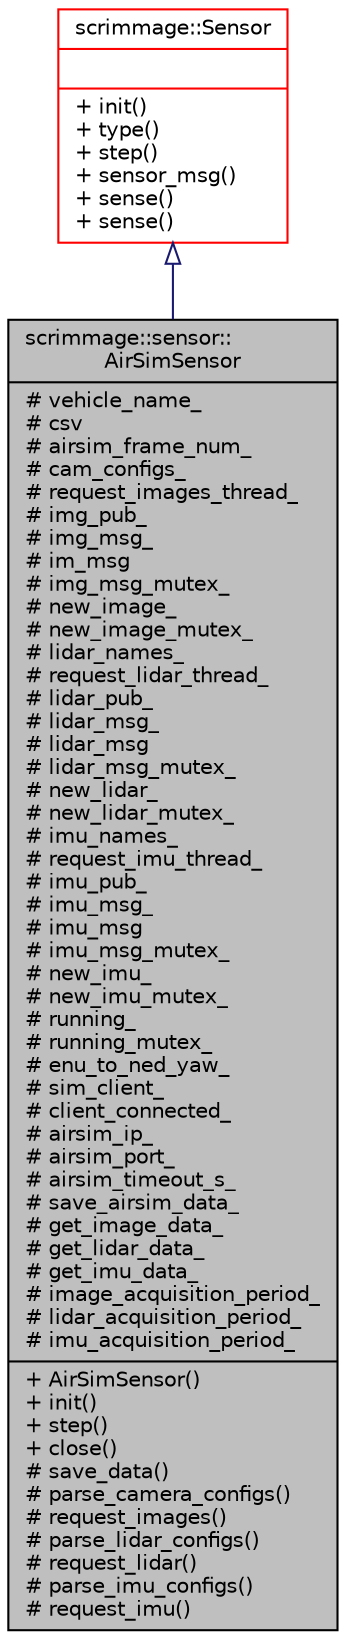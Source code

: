 digraph "scrimmage::sensor::AirSimSensor"
{
 // LATEX_PDF_SIZE
  edge [fontname="Helvetica",fontsize="10",labelfontname="Helvetica",labelfontsize="10"];
  node [fontname="Helvetica",fontsize="10",shape=record];
  Node1 [label="{scrimmage::sensor::\lAirSimSensor\n|# vehicle_name_\l# csv\l# airsim_frame_num_\l# cam_configs_\l# request_images_thread_\l# img_pub_\l# img_msg_\l# im_msg\l# img_msg_mutex_\l# new_image_\l# new_image_mutex_\l# lidar_names_\l# request_lidar_thread_\l# lidar_pub_\l# lidar_msg_\l# lidar_msg\l# lidar_msg_mutex_\l# new_lidar_\l# new_lidar_mutex_\l# imu_names_\l# request_imu_thread_\l# imu_pub_\l# imu_msg_\l# imu_msg\l# imu_msg_mutex_\l# new_imu_\l# new_imu_mutex_\l# running_\l# running_mutex_\l# enu_to_ned_yaw_\l# sim_client_\l# client_connected_\l# airsim_ip_\l# airsim_port_\l# airsim_timeout_s_\l# save_airsim_data_\l# get_image_data_\l# get_lidar_data_\l# get_imu_data_\l# image_acquisition_period_\l# lidar_acquisition_period_\l# imu_acquisition_period_\l|+ AirSimSensor()\l+ init()\l+ step()\l+ close()\l# save_data()\l# parse_camera_configs()\l# request_images()\l# parse_lidar_configs()\l# request_lidar()\l# parse_imu_configs()\l# request_imu()\l}",height=0.2,width=0.4,color="black", fillcolor="grey75", style="filled", fontcolor="black",tooltip=" "];
  Node2 -> Node1 [dir="back",color="midnightblue",fontsize="10",style="solid",arrowtail="onormal",fontname="Helvetica"];
  Node2 [label="{scrimmage::Sensor\n||+ init()\l+ type()\l+ step()\l+ sensor_msg()\l+ sense()\l+ sense()\l}",height=0.2,width=0.4,color="red", fillcolor="white", style="filled",URL="$classscrimmage_1_1Sensor.html",tooltip=" "];
}
